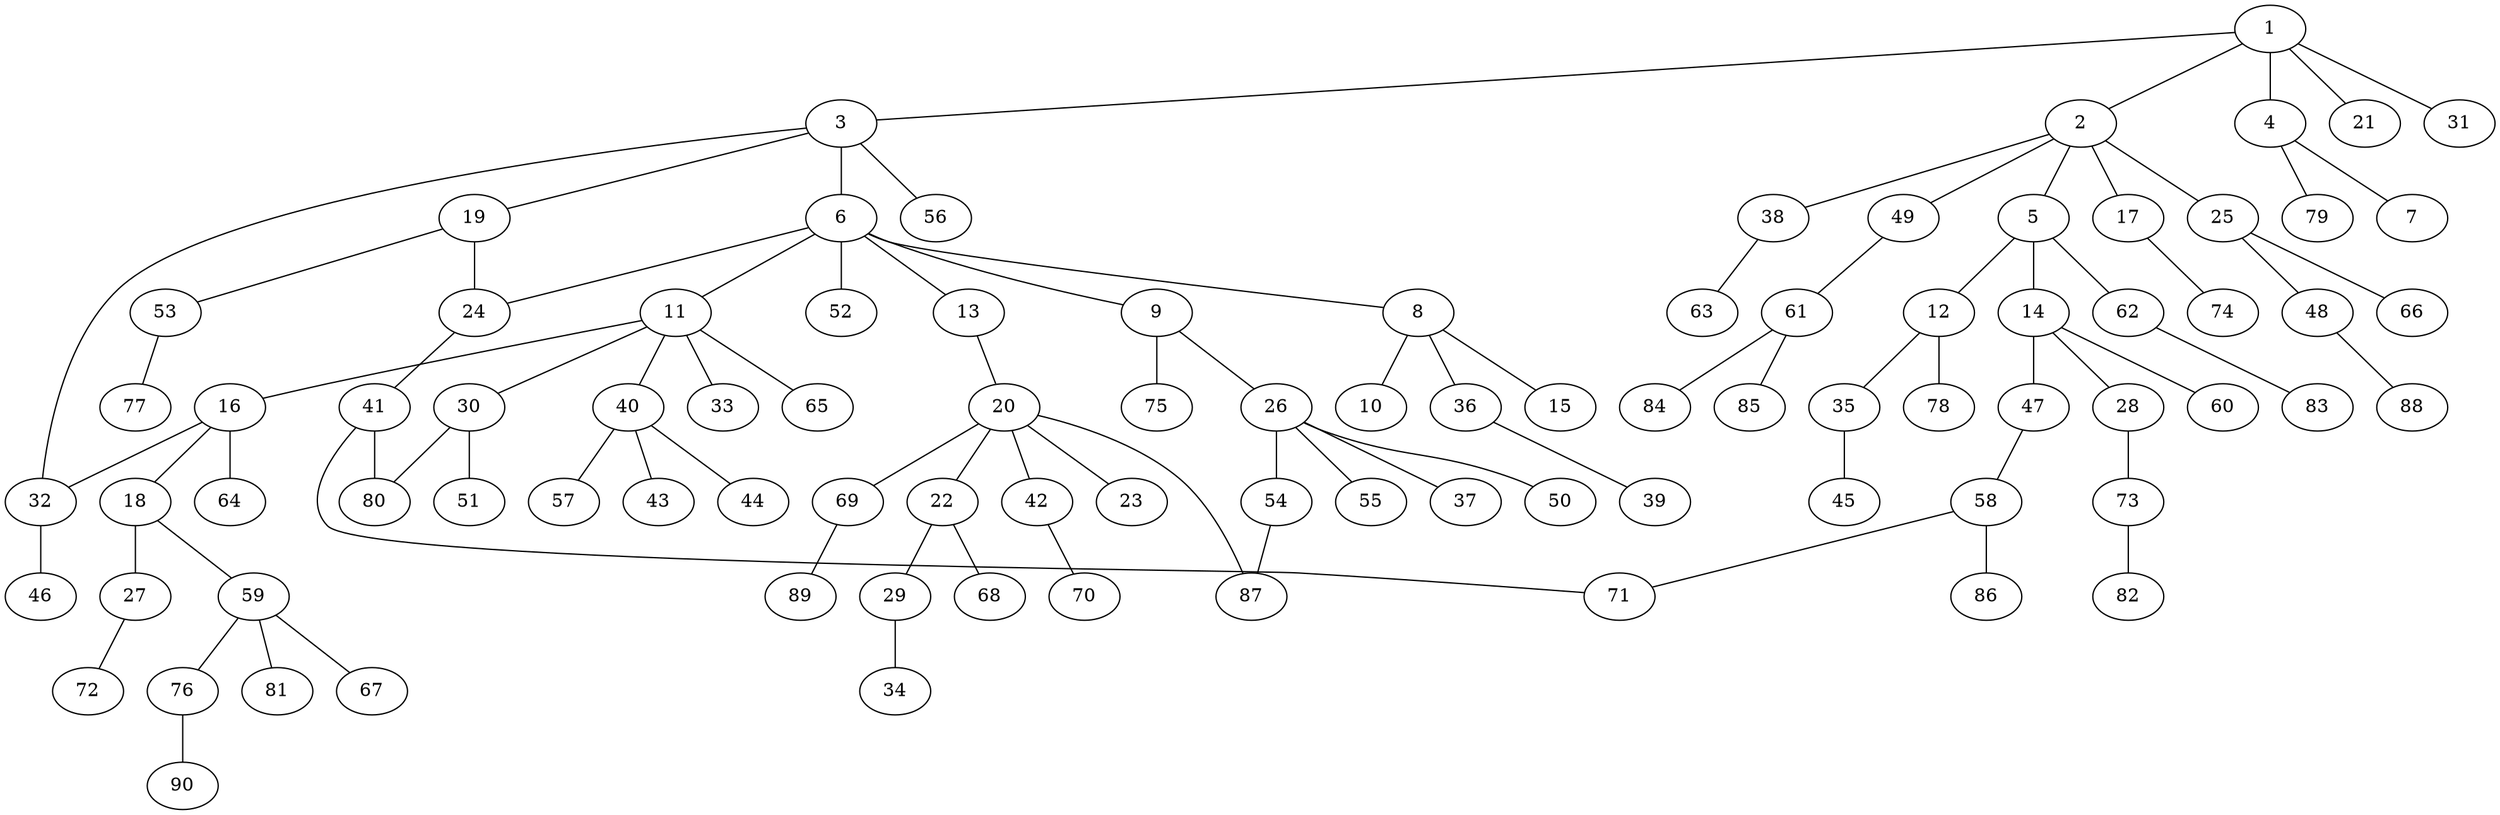 graph graphname {1--2
1--3
1--4
1--21
1--31
2--5
2--17
2--25
2--38
2--49
3--6
3--19
3--32
3--56
4--7
4--79
5--12
5--14
5--62
6--8
6--9
6--11
6--13
6--24
6--52
8--10
8--15
8--36
9--26
9--75
11--16
11--30
11--33
11--40
11--65
12--35
12--78
13--20
14--28
14--47
14--60
16--18
16--32
16--64
17--74
18--27
18--59
19--24
19--53
20--22
20--23
20--42
20--69
20--87
22--29
22--68
24--41
25--48
25--66
26--37
26--50
26--54
26--55
27--72
28--73
29--34
30--51
30--80
32--46
35--45
36--39
38--63
40--43
40--44
40--57
41--71
41--80
42--70
47--58
48--88
49--61
53--77
54--87
58--71
58--86
59--67
59--76
59--81
61--84
61--85
62--83
69--89
73--82
76--90
}